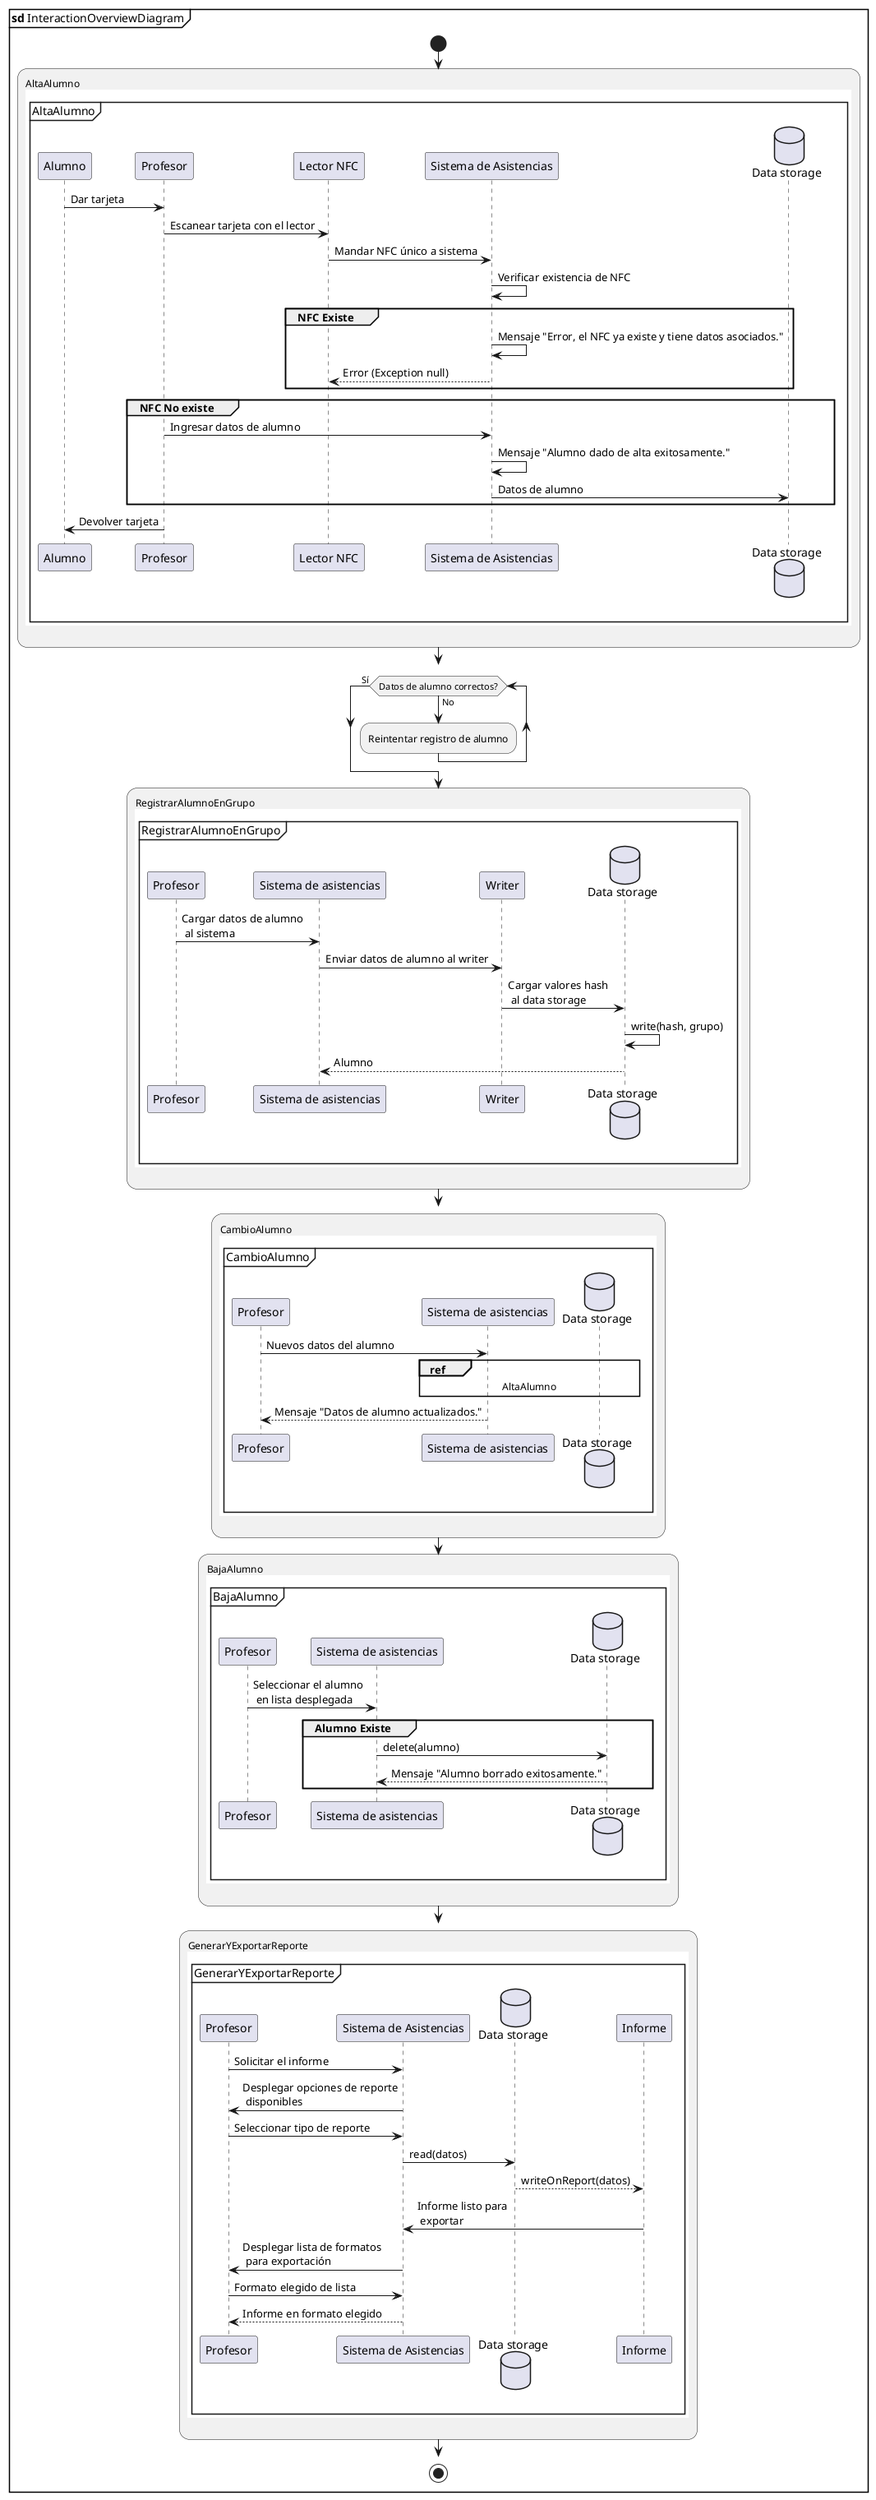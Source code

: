 @startuml
'The Lord is my shepheard, I shall not be in want. 
'He restores my soul. He guides me in paths of righteousness for his name's sake. 
'Even though I walk through the valley of the shadow of death, I will fear no evil, for you are with me; 
'your rod and your staff, they comfort me.

partition **sd** InteractionOverviewDiagram{

start


:AltaAlumno
{{

Participant Alumno as ALM
Participant Profesor as PFR
Participant "Lector NFC" as LNFC
Participant "Sistema de Asistencias" as SYS
Database "Data storage" as DAS

mainframe AltaAlumno

ALM -> PFR : Dar tarjeta
PFR -> LNFC : Escanear tarjeta con el lector
LNFC -> SYS : Mandar NFC único a sistema
SYS -> SYS : Verificar existencia de NFC

group NFC Existe

SYS -> SYS : Mensaje "Error, el NFC ya existe y tiene datos asociados."
SYS --> LNFC : Error (Exception null)

end

group NFC No existe

PFR -> SYS : Ingresar datos de alumno
SYS -> SYS : Mensaje "Alumno dado de alta exitosamente."
SYS -> DAS : Datos de alumno

end

PFR -> ALM : Devolver tarjeta
 
}}
;

break

while (Datos de alumno correctos?) is (No)
   
   :Reintentar registro de alumno;

endwhile (Sí)

:RegistrarAlumnoEnGrupo
{{

Participant Profesor as PFR
Participant "Sistema de asistencias" as SA
Participant "Writer" as WR
Database "Data storage" as DAS

mainframe RegistrarAlumnoEnGrupo

SA <- PFR : Cargar datos de alumno \n al sistema
SA -> WR: Enviar datos de alumno al writer
WR-> DAS : Cargar valores hash \n al data storage
DAS -> DAS : write(hash, grupo)
DAS --> SA : Alumno

}}
;

break

:CambioAlumno
{{

Participant Profesor as PFR
Participant "Sistema de asistencias" as SA
Database "Data storage" as DAS

mainframe CambioAlumno

PFR -> SA : Nuevos datos del alumno
ref over SA, DAS : AltaAlumno

SA --> PFR : Mensaje "Datos de alumno actualizados."

}}
;

:BajaAlumno
{{

Participant Profesor as PFR
Participant "Sistema de asistencias" as SA
Database "Data storage" as DAS

mainframe BajaAlumno

PFR -> SA : Seleccionar el alumno\n en lista desplegada

group Alumno Existe

SA -> DAS : delete(alumno)
DAS --> SA : Mensaje "Alumno borrado exitosamente."

end


}}
;

break

:GenerarYExportarReporte
{{

Participant Profesor as PFR
Participant "Sistema de Asistencias" as SA
Database "Data storage" as DAS
Participant Informe as INF

mainframe GenerarYExportarReporte

PFR -> SA : Solicitar el informe
SA -> PFR : Desplegar opciones de reporte\n disponibles
PFR -> SA : Seleccionar tipo de reporte

SA -> DAS : read(datos)
DAS --> INF : writeOnReport(datos)
INF -> SA : Informe listo para\n exportar
SA -> PFR : Desplegar lista de formatos \n para exportación
PFR -> SA : Formato elegido de lista
SA --> PFR : Informe en formato elegido


}}
;
break

stop

}
@enduml
